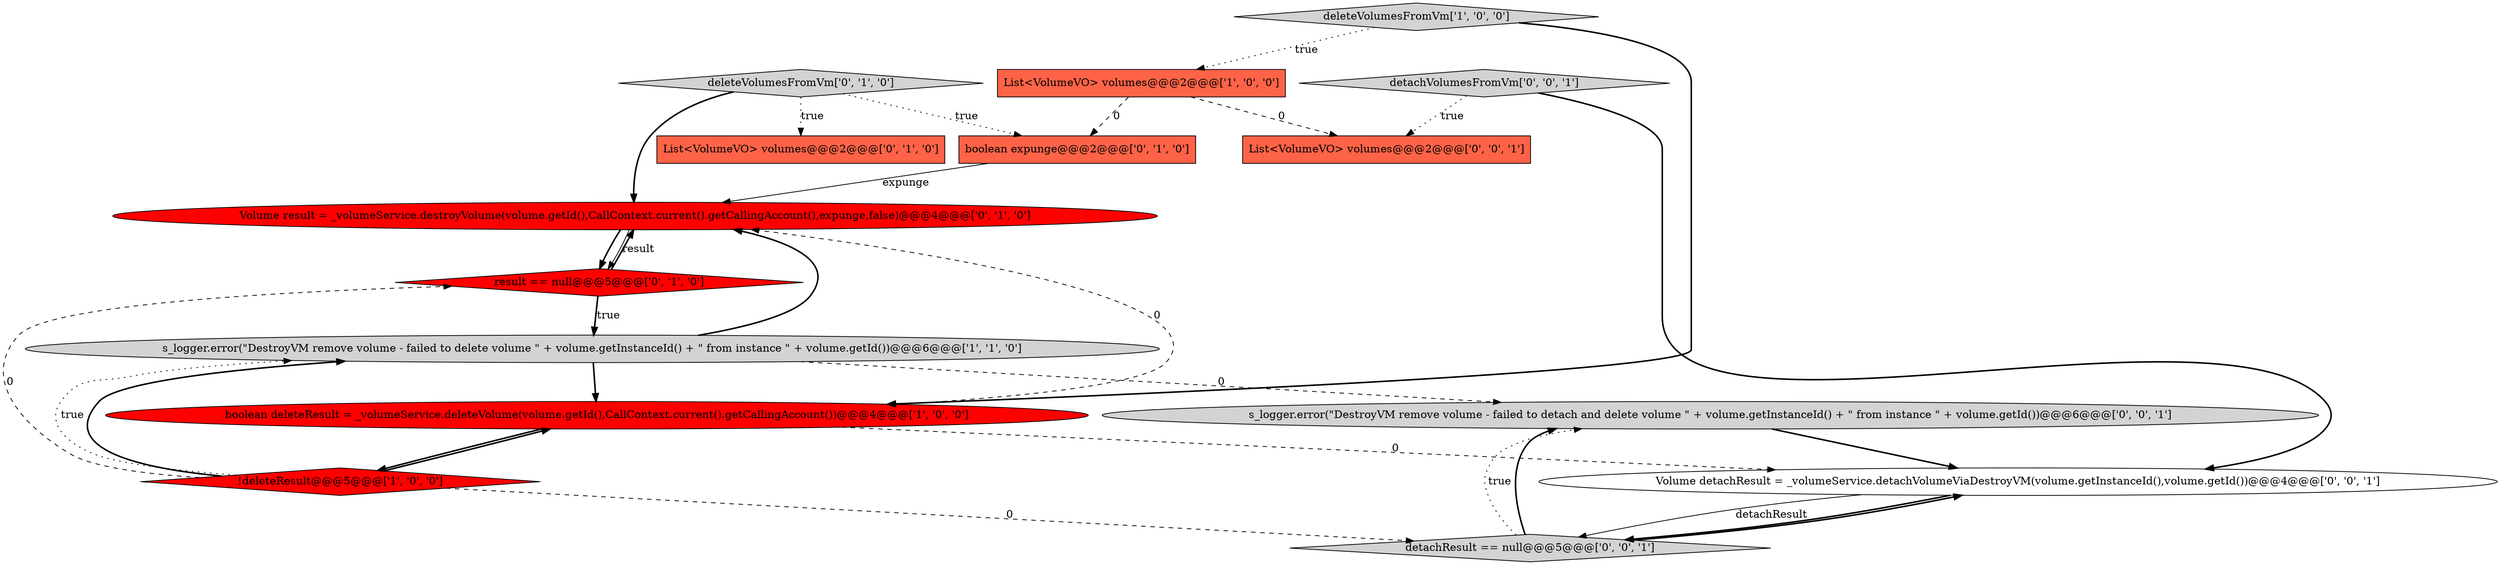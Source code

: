 digraph {
6 [style = filled, label = "Volume result = _volumeService.destroyVolume(volume.getId(),CallContext.current().getCallingAccount(),expunge,false)@@@4@@@['0', '1', '0']", fillcolor = red, shape = ellipse image = "AAA1AAABBB2BBB"];
8 [style = filled, label = "deleteVolumesFromVm['0', '1', '0']", fillcolor = lightgray, shape = diamond image = "AAA0AAABBB2BBB"];
3 [style = filled, label = "boolean deleteResult = _volumeService.deleteVolume(volume.getId(),CallContext.current().getCallingAccount())@@@4@@@['1', '0', '0']", fillcolor = red, shape = ellipse image = "AAA1AAABBB1BBB"];
12 [style = filled, label = "List<VolumeVO> volumes@@@2@@@['0', '0', '1']", fillcolor = tomato, shape = box image = "AAA0AAABBB3BBB"];
0 [style = filled, label = "deleteVolumesFromVm['1', '0', '0']", fillcolor = lightgray, shape = diamond image = "AAA0AAABBB1BBB"];
5 [style = filled, label = "List<VolumeVO> volumes@@@2@@@['0', '1', '0']", fillcolor = tomato, shape = box image = "AAA0AAABBB2BBB"];
4 [style = filled, label = "s_logger.error(\"DestroyVM remove volume - failed to delete volume \" + volume.getInstanceId() + \" from instance \" + volume.getId())@@@6@@@['1', '1', '0']", fillcolor = lightgray, shape = ellipse image = "AAA0AAABBB1BBB"];
11 [style = filled, label = "detachVolumesFromVm['0', '0', '1']", fillcolor = lightgray, shape = diamond image = "AAA0AAABBB3BBB"];
14 [style = filled, label = "s_logger.error(\"DestroyVM remove volume - failed to detach and delete volume \" + volume.getInstanceId() + \" from instance \" + volume.getId())@@@6@@@['0', '0', '1']", fillcolor = lightgray, shape = ellipse image = "AAA0AAABBB3BBB"];
1 [style = filled, label = "List<VolumeVO> volumes@@@2@@@['1', '0', '0']", fillcolor = tomato, shape = box image = "AAA1AAABBB1BBB"];
2 [style = filled, label = "!deleteResult@@@5@@@['1', '0', '0']", fillcolor = red, shape = diamond image = "AAA1AAABBB1BBB"];
10 [style = filled, label = "detachResult == null@@@5@@@['0', '0', '1']", fillcolor = lightgray, shape = diamond image = "AAA0AAABBB3BBB"];
9 [style = filled, label = "boolean expunge@@@2@@@['0', '1', '0']", fillcolor = tomato, shape = box image = "AAA1AAABBB2BBB"];
13 [style = filled, label = "Volume detachResult = _volumeService.detachVolumeViaDestroyVM(volume.getInstanceId(),volume.getId())@@@4@@@['0', '0', '1']", fillcolor = white, shape = ellipse image = "AAA0AAABBB3BBB"];
7 [style = filled, label = "result == null@@@5@@@['0', '1', '0']", fillcolor = red, shape = diamond image = "AAA1AAABBB2BBB"];
0->3 [style = bold, label=""];
13->10 [style = bold, label=""];
4->3 [style = bold, label=""];
3->6 [style = dashed, label="0"];
10->14 [style = bold, label=""];
4->6 [style = bold, label=""];
9->6 [style = solid, label="expunge"];
2->3 [style = bold, label=""];
11->12 [style = dotted, label="true"];
1->9 [style = dashed, label="0"];
13->10 [style = solid, label="detachResult"];
8->6 [style = bold, label=""];
7->4 [style = bold, label=""];
2->7 [style = dashed, label="0"];
3->13 [style = dashed, label="0"];
2->4 [style = bold, label=""];
2->10 [style = dashed, label="0"];
10->14 [style = dotted, label="true"];
1->12 [style = dashed, label="0"];
3->2 [style = bold, label=""];
10->13 [style = bold, label=""];
8->5 [style = dotted, label="true"];
6->7 [style = solid, label="result"];
11->13 [style = bold, label=""];
7->6 [style = bold, label=""];
7->4 [style = dotted, label="true"];
2->4 [style = dotted, label="true"];
4->14 [style = dashed, label="0"];
8->9 [style = dotted, label="true"];
14->13 [style = bold, label=""];
6->7 [style = bold, label=""];
0->1 [style = dotted, label="true"];
}
